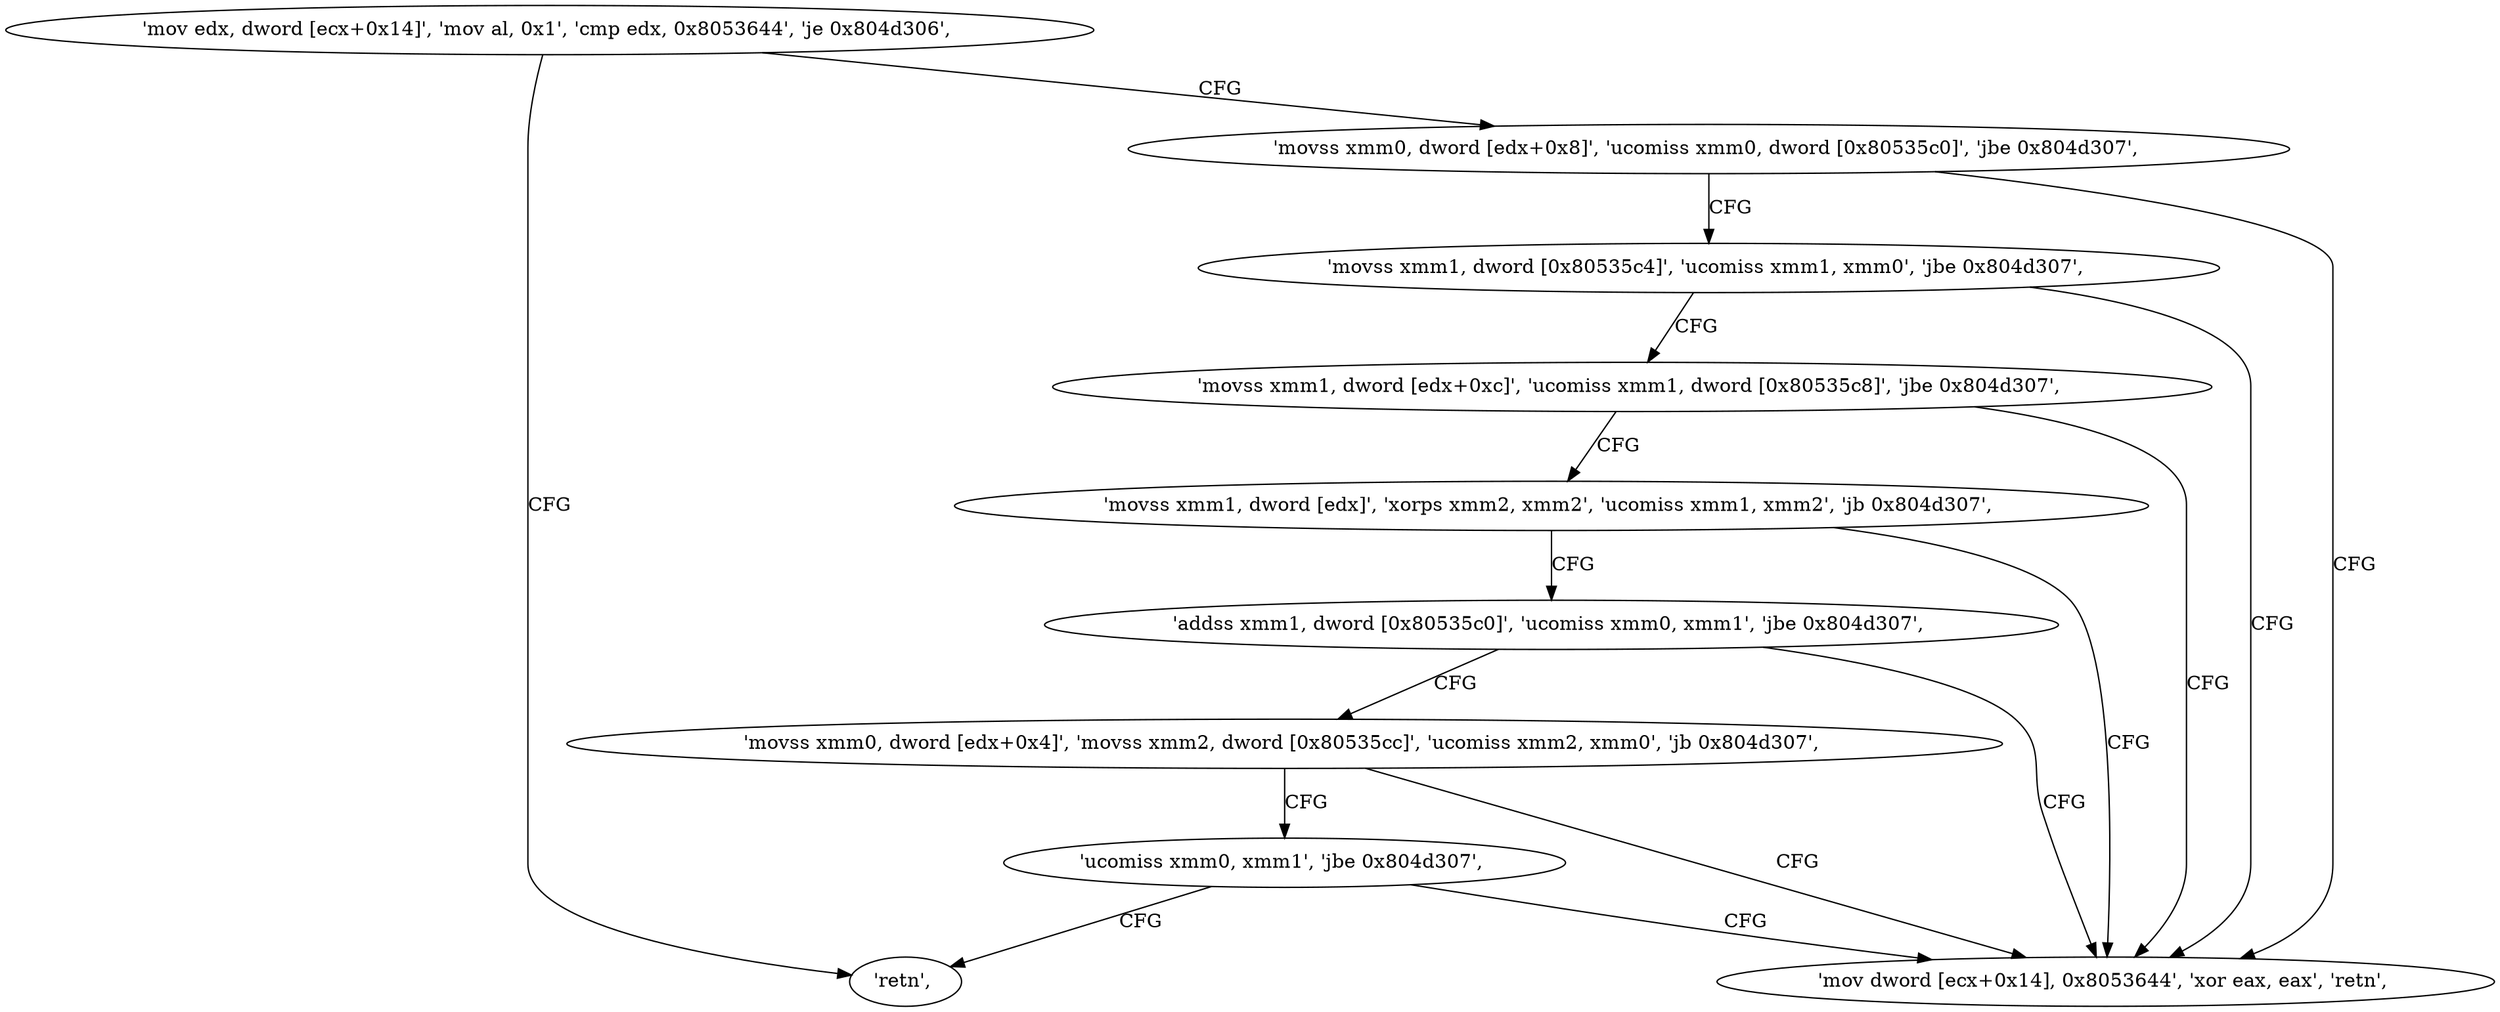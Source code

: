 digraph "func" {
"134533792" [label = "'mov edx, dword [ecx+0x14]', 'mov al, 0x1', 'cmp edx, 0x8053644', 'je 0x804d306', " ]
"134533894" [label = "'retn', " ]
"134533805" [label = "'movss xmm0, dword [edx+0x8]', 'ucomiss xmm0, dword [0x80535c0]', 'jbe 0x804d307', " ]
"134533895" [label = "'mov dword [ecx+0x14], 0x8053644', 'xor eax, eax', 'retn', " ]
"134533819" [label = "'movss xmm1, dword [0x80535c4]', 'ucomiss xmm1, xmm0', 'jbe 0x804d307', " ]
"134533832" [label = "'movss xmm1, dword [edx+0xc]', 'ucomiss xmm1, dword [0x80535c8]', 'jbe 0x804d307', " ]
"134533846" [label = "'movss xmm1, dword [edx]', 'xorps xmm2, xmm2', 'ucomiss xmm1, xmm2', 'jb 0x804d307', " ]
"134533858" [label = "'addss xmm1, dword [0x80535c0]', 'ucomiss xmm0, xmm1', 'jbe 0x804d307', " ]
"134533871" [label = "'movss xmm0, dword [edx+0x4]', 'movss xmm2, dword [0x80535cc]', 'ucomiss xmm2, xmm0', 'jb 0x804d307', " ]
"134533889" [label = "'ucomiss xmm0, xmm1', 'jbe 0x804d307', " ]
"134533792" -> "134533894" [ label = "CFG" ]
"134533792" -> "134533805" [ label = "CFG" ]
"134533805" -> "134533895" [ label = "CFG" ]
"134533805" -> "134533819" [ label = "CFG" ]
"134533819" -> "134533895" [ label = "CFG" ]
"134533819" -> "134533832" [ label = "CFG" ]
"134533832" -> "134533895" [ label = "CFG" ]
"134533832" -> "134533846" [ label = "CFG" ]
"134533846" -> "134533895" [ label = "CFG" ]
"134533846" -> "134533858" [ label = "CFG" ]
"134533858" -> "134533895" [ label = "CFG" ]
"134533858" -> "134533871" [ label = "CFG" ]
"134533871" -> "134533895" [ label = "CFG" ]
"134533871" -> "134533889" [ label = "CFG" ]
"134533889" -> "134533895" [ label = "CFG" ]
"134533889" -> "134533894" [ label = "CFG" ]
}
